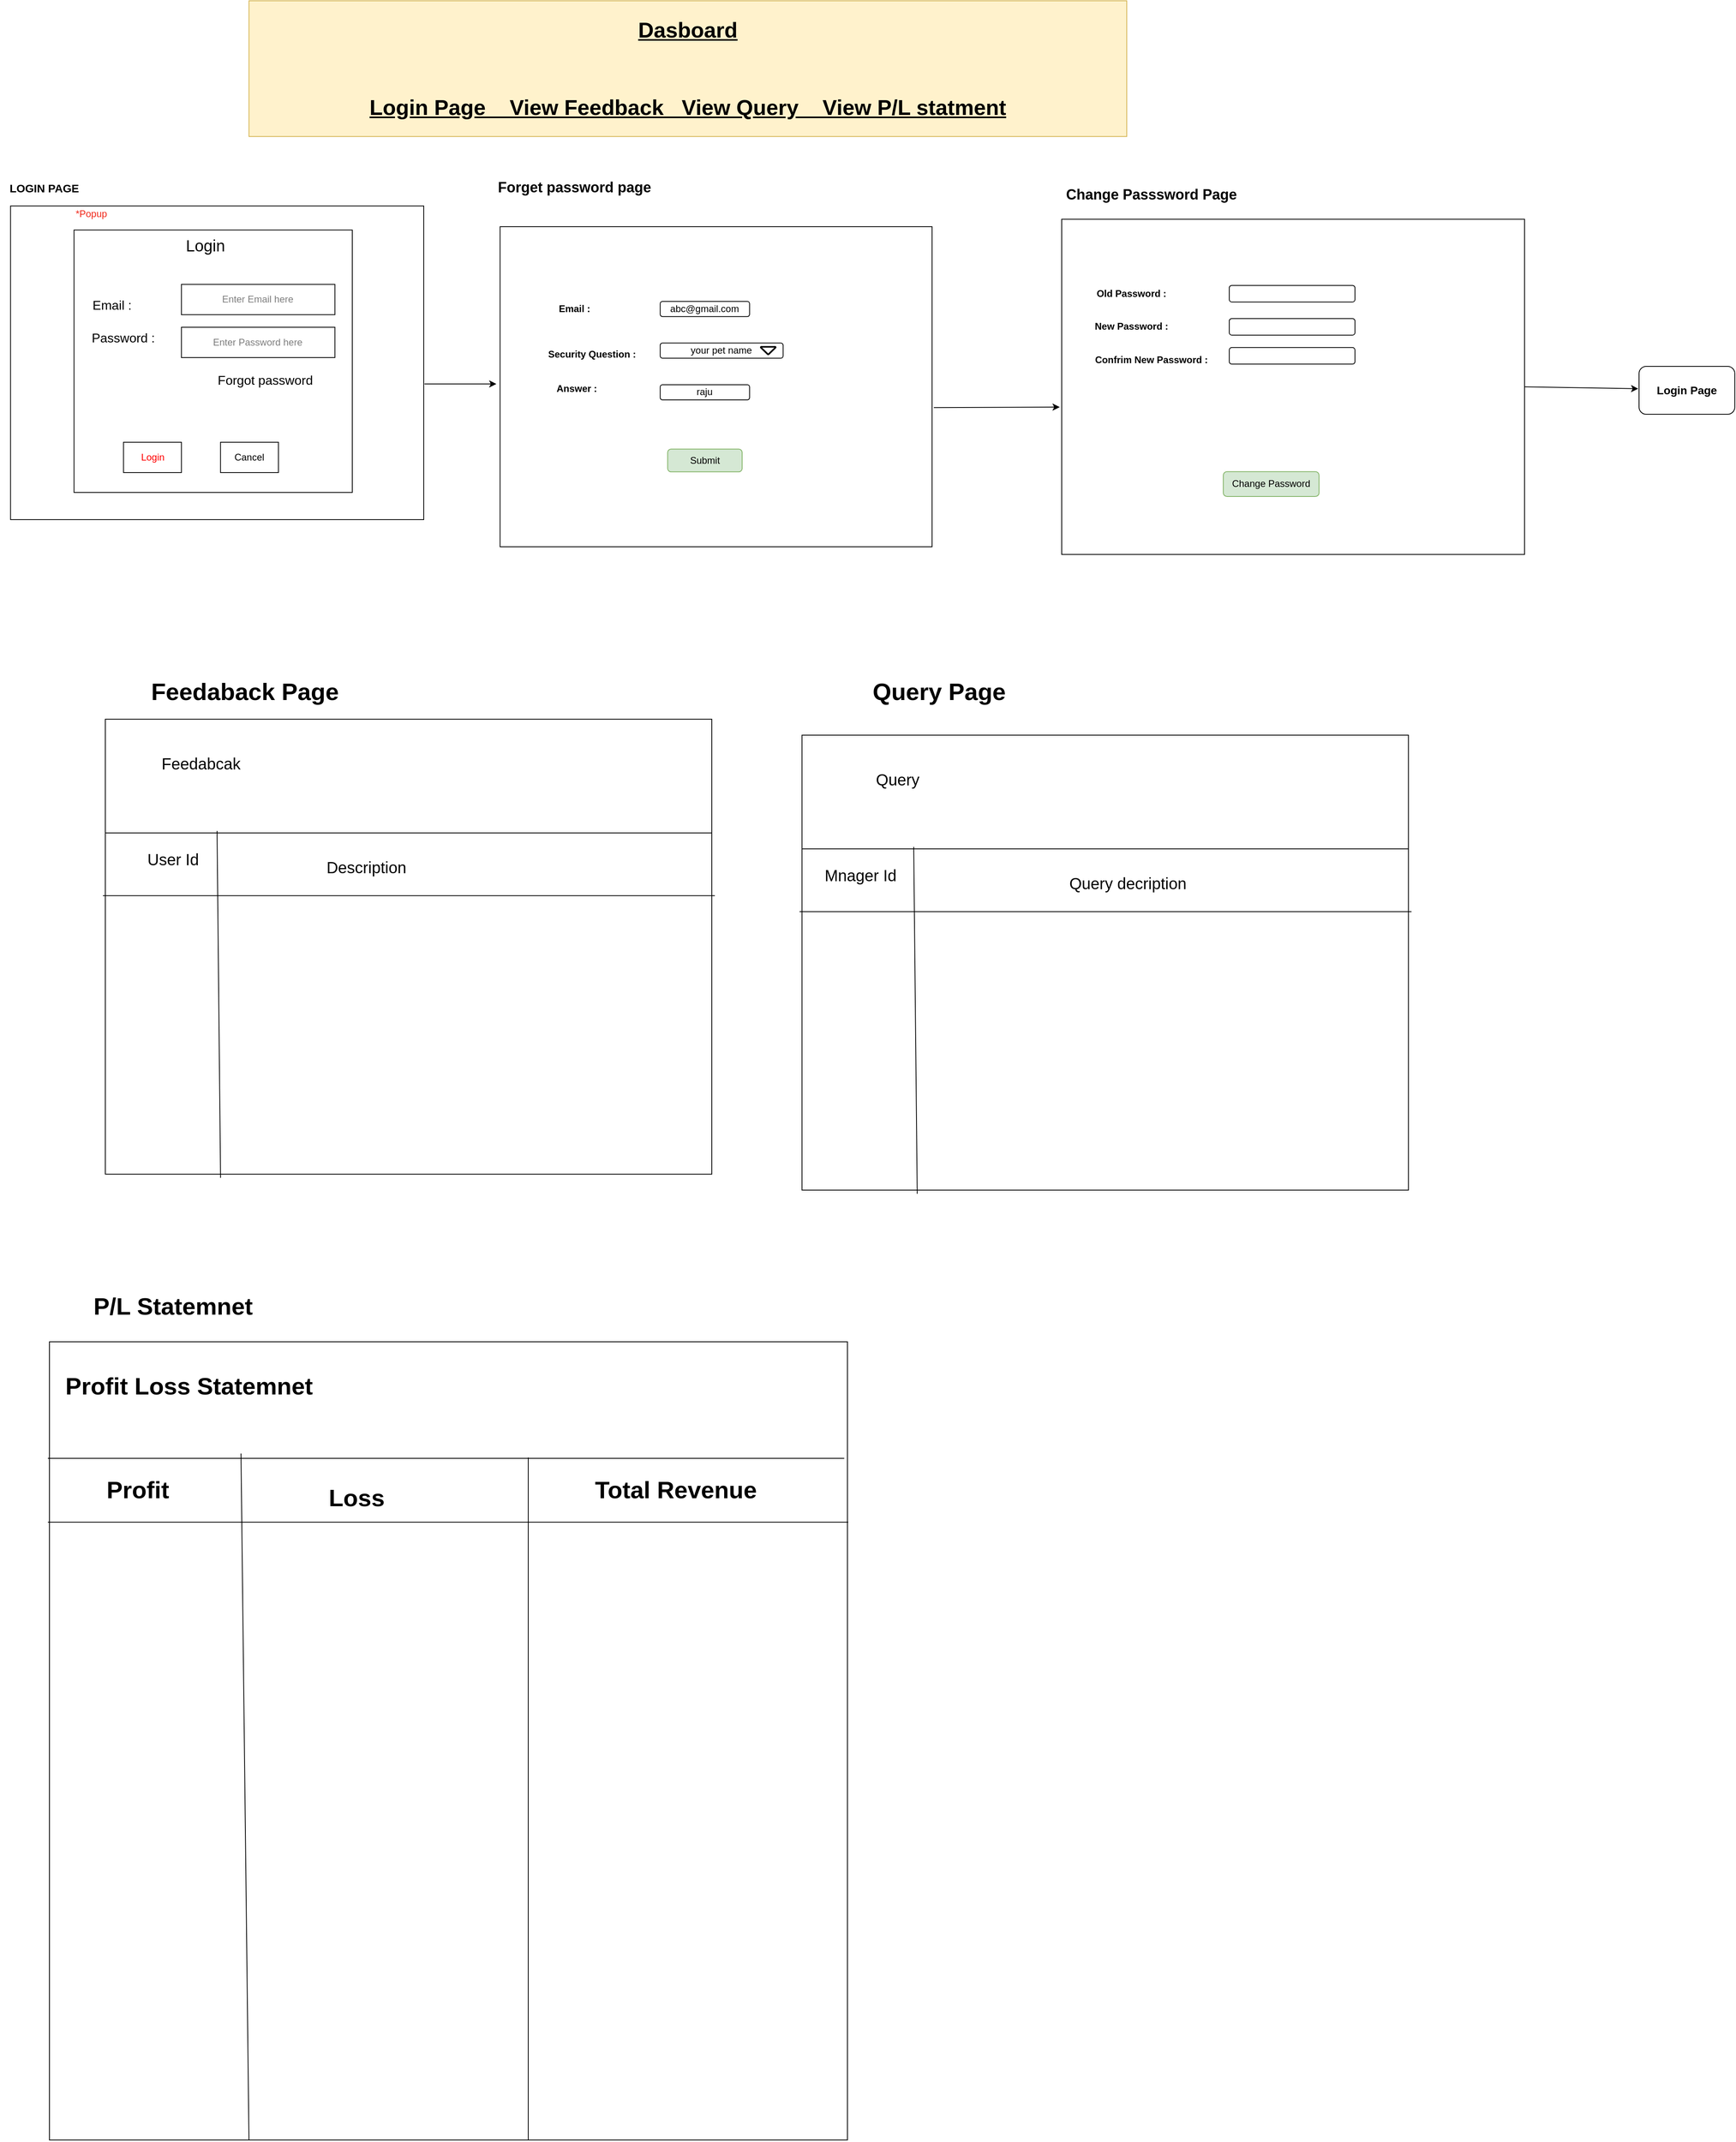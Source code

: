 <mxfile version="24.2.5" type="device">
  <diagram name="Page-1" id="BRu_jPk0xu0-nfqMM_ob">
    <mxGraphModel dx="4100" dy="4842" grid="1" gridSize="10" guides="1" tooltips="1" connect="1" arrows="1" fold="1" page="0" pageScale="1" pageWidth="850" pageHeight="1100" math="0" shadow="0">
      <root>
        <mxCell id="0" />
        <mxCell id="1" parent="0" />
        <mxCell id="1kAJ-ZMQThqI9q0mJajA-1" value="" style="group" vertex="1" connectable="0" parent="1">
          <mxGeometry x="-1870" y="-3219.997" width="529" height="429.987" as="geometry" />
        </mxCell>
        <mxCell id="1kAJ-ZMQThqI9q0mJajA-2" value="" style="rounded=0;whiteSpace=wrap;html=1;" vertex="1" parent="1kAJ-ZMQThqI9q0mJajA-1">
          <mxGeometry x="11.236" y="37.03" width="517.764" height="392.957" as="geometry" />
        </mxCell>
        <mxCell id="1kAJ-ZMQThqI9q0mJajA-3" value="" style="rounded=0;whiteSpace=wrap;html=1;fontStyle=1" vertex="1" parent="1kAJ-ZMQThqI9q0mJajA-1">
          <mxGeometry x="90.776" y="67.156" width="348.704" height="328.774" as="geometry" />
        </mxCell>
        <mxCell id="1kAJ-ZMQThqI9q0mJajA-4" value="Login" style="text;html=1;align=center;verticalAlign=middle;resizable=0;points=[];autosize=1;strokeColor=none;fillColor=none;fontSize=20;" vertex="1" parent="1kAJ-ZMQThqI9q0mJajA-1">
          <mxGeometry x="221.124" y="68.466" width="67" height="36" as="geometry" />
        </mxCell>
        <mxCell id="1kAJ-ZMQThqI9q0mJajA-5" value="Enter Password here" style="rounded=0;whiteSpace=wrap;html=1;textOpacity=50;" vertex="1" parent="1kAJ-ZMQThqI9q0mJajA-1">
          <mxGeometry x="225.358" y="188.973" width="192.347" height="37.986" as="geometry" />
        </mxCell>
        <mxCell id="1kAJ-ZMQThqI9q0mJajA-6" value="&lt;font style=&quot;font-size: 16px;&quot;&gt;Password :&lt;/font&gt;" style="text;html=1;align=center;verticalAlign=middle;resizable=0;points=[];autosize=1;strokeColor=none;fillColor=none;" vertex="1" parent="1kAJ-ZMQThqI9q0mJajA-1">
          <mxGeometry x="103.175" y="186.353" width="97" height="31" as="geometry" />
        </mxCell>
        <mxCell id="1kAJ-ZMQThqI9q0mJajA-7" value="Enter Email here" style="rounded=0;whiteSpace=wrap;html=1;textOpacity=50;" vertex="1" parent="1kAJ-ZMQThqI9q0mJajA-1">
          <mxGeometry x="225.358" y="135.269" width="192.347" height="37.986" as="geometry" />
        </mxCell>
        <mxCell id="1kAJ-ZMQThqI9q0mJajA-8" value="&lt;font style=&quot;font-size: 16px;&quot;&gt;Email :&lt;/font&gt;" style="text;html=1;align=center;verticalAlign=middle;resizable=0;points=[];autosize=1;strokeColor=none;fillColor=none;" vertex="1" parent="1kAJ-ZMQThqI9q0mJajA-1">
          <mxGeometry x="104.385" y="145.748" width="67" height="31" as="geometry" />
        </mxCell>
        <mxCell id="1kAJ-ZMQThqI9q0mJajA-9" value="&lt;font color=&quot;#ff0000&quot;&gt;Login&lt;/font&gt;" style="rounded=0;whiteSpace=wrap;html=1;" vertex="1" parent="1kAJ-ZMQThqI9q0mJajA-1">
          <mxGeometry x="152.774" y="333.057" width="72.584" height="37.986" as="geometry" />
        </mxCell>
        <mxCell id="1kAJ-ZMQThqI9q0mJajA-10" value="Cancel" style="rounded=0;whiteSpace=wrap;html=1;" vertex="1" parent="1kAJ-ZMQThqI9q0mJajA-1">
          <mxGeometry x="274.352" y="333.057" width="72.584" height="37.986" as="geometry" />
        </mxCell>
        <mxCell id="1kAJ-ZMQThqI9q0mJajA-11" value="&lt;span style=&quot;font-size: 16px;&quot;&gt;Forgot password&lt;/span&gt;" style="text;html=1;align=center;verticalAlign=middle;resizable=0;points=[];autosize=1;strokeColor=none;fillColor=none;" vertex="1" parent="1kAJ-ZMQThqI9q0mJajA-1">
          <mxGeometry x="260.0" y="239.993" width="140" height="30" as="geometry" />
        </mxCell>
        <mxCell id="1kAJ-ZMQThqI9q0mJajA-12" value="&lt;font style=&quot;font-size: 12px;&quot;&gt;*Popup&lt;/font&gt;" style="text;html=1;align=center;verticalAlign=middle;resizable=0;points=[];autosize=1;strokeColor=none;fillColor=none;fontColor=#f02719;" vertex="1" parent="1kAJ-ZMQThqI9q0mJajA-1">
          <mxGeometry x="83.82" y="34.41" width="57" height="26" as="geometry" />
        </mxCell>
        <mxCell id="1kAJ-ZMQThqI9q0mJajA-13" value="&lt;b style=&quot;font-size: 14px;&quot;&gt;LOGIN PAGE&lt;/b&gt;" style="text;html=1;align=center;verticalAlign=middle;resizable=0;points=[];autosize=1;strokeColor=none;fillColor=none;" vertex="1" parent="1kAJ-ZMQThqI9q0mJajA-1">
          <mxGeometry x="-2" width="110" height="30" as="geometry" />
        </mxCell>
        <mxCell id="1kAJ-ZMQThqI9q0mJajA-14" value="" style="group" vertex="1" connectable="0" parent="1">
          <mxGeometry x="-1250" y="-3220" width="650" height="540" as="geometry" />
        </mxCell>
        <mxCell id="1kAJ-ZMQThqI9q0mJajA-15" value="&lt;b&gt;&lt;font style=&quot;font-size: 18px;&quot;&gt;Forget password page&lt;/font&gt;&lt;/b&gt;" style="text;strokeColor=none;align=center;fillColor=none;html=1;verticalAlign=middle;whiteSpace=wrap;rounded=0;" vertex="1" parent="1kAJ-ZMQThqI9q0mJajA-14">
          <mxGeometry width="196.018" height="28.472" as="geometry" />
        </mxCell>
        <mxCell id="1kAJ-ZMQThqI9q0mJajA-16" value="" style="rounded=0;whiteSpace=wrap;html=1;" vertex="1" parent="1kAJ-ZMQThqI9q0mJajA-14">
          <mxGeometry x="4.67" y="63" width="541.38" height="401" as="geometry" />
        </mxCell>
        <mxCell id="1kAJ-ZMQThqI9q0mJajA-17" value="&lt;b&gt;Email :&lt;/b&gt;" style="text;strokeColor=none;align=center;fillColor=none;html=1;verticalAlign=middle;whiteSpace=wrap;rounded=0;" vertex="1" parent="1kAJ-ZMQThqI9q0mJajA-14">
          <mxGeometry x="70.006" y="151.849" width="56.005" height="28.472" as="geometry" />
        </mxCell>
        <mxCell id="1kAJ-ZMQThqI9q0mJajA-18" value="&lt;b&gt;Security Question :&lt;/b&gt;" style="text;strokeColor=none;align=center;fillColor=none;html=1;verticalAlign=middle;whiteSpace=wrap;rounded=0;" vertex="1" parent="1kAJ-ZMQThqI9q0mJajA-14">
          <mxGeometry x="58" y="208.79" width="124.02" height="28.47" as="geometry" />
        </mxCell>
        <mxCell id="1kAJ-ZMQThqI9q0mJajA-19" value="&lt;b&gt;Answer :&amp;nbsp;&lt;/b&gt;" style="text;strokeColor=none;align=center;fillColor=none;html=1;verticalAlign=middle;whiteSpace=wrap;rounded=0;" vertex="1" parent="1kAJ-ZMQThqI9q0mJajA-14">
          <mxGeometry x="70.006" y="251.5" width="65.339" height="28.472" as="geometry" />
        </mxCell>
        <mxCell id="1kAJ-ZMQThqI9q0mJajA-20" value="abc@gmail.com" style="rounded=1;whiteSpace=wrap;html=1;" vertex="1" parent="1kAJ-ZMQThqI9q0mJajA-14">
          <mxGeometry x="205.352" y="156.594" width="112.01" height="18.981" as="geometry" />
        </mxCell>
        <mxCell id="1kAJ-ZMQThqI9q0mJajA-21" value="your pet name" style="rounded=1;whiteSpace=wrap;html=1;" vertex="1" parent="1kAJ-ZMQThqI9q0mJajA-14">
          <mxGeometry x="205.352" y="208.792" width="154.014" height="18.981" as="geometry" />
        </mxCell>
        <mxCell id="1kAJ-ZMQThqI9q0mJajA-22" value="raju" style="rounded=1;whiteSpace=wrap;html=1;" vertex="1" parent="1kAJ-ZMQThqI9q0mJajA-14">
          <mxGeometry x="205.352" y="260.991" width="112.01" height="18.981" as="geometry" />
        </mxCell>
        <mxCell id="1kAJ-ZMQThqI9q0mJajA-23" value="" style="strokeWidth=2;html=1;shape=mxgraph.flowchart.merge_or_storage;whiteSpace=wrap;" vertex="1" parent="1kAJ-ZMQThqI9q0mJajA-14">
          <mxGeometry x="331.364" y="213.538" width="18.668" height="9.491" as="geometry" />
        </mxCell>
        <mxCell id="1kAJ-ZMQThqI9q0mJajA-24" value="Submit" style="rounded=1;whiteSpace=wrap;html=1;fillColor=#d5e8d4;strokeColor=#82b366;" vertex="1" parent="1kAJ-ZMQThqI9q0mJajA-14">
          <mxGeometry x="214.686" y="341.66" width="93.342" height="28.472" as="geometry" />
        </mxCell>
        <mxCell id="1kAJ-ZMQThqI9q0mJajA-25" value="" style="group" vertex="1" connectable="0" parent="1">
          <mxGeometry x="-549" y="-3213.002" width="587.5" height="466.615" as="geometry" />
        </mxCell>
        <mxCell id="1kAJ-ZMQThqI9q0mJajA-26" value="" style="rounded=0;whiteSpace=wrap;html=1;" vertex="1" parent="1kAJ-ZMQThqI9q0mJajA-25">
          <mxGeometry x="7.5" y="46.662" width="580" height="419.954" as="geometry" />
        </mxCell>
        <mxCell id="1kAJ-ZMQThqI9q0mJajA-27" value="&lt;b&gt;Old Password :&lt;/b&gt;" style="text;strokeColor=none;align=center;fillColor=none;html=1;verticalAlign=middle;whiteSpace=wrap;rounded=0;" vertex="1" parent="1kAJ-ZMQThqI9q0mJajA-25">
          <mxGeometry x="35" y="124.431" width="120" height="31.108" as="geometry" />
        </mxCell>
        <mxCell id="1kAJ-ZMQThqI9q0mJajA-28" value="" style="rounded=1;whiteSpace=wrap;html=1;" vertex="1" parent="1kAJ-ZMQThqI9q0mJajA-25">
          <mxGeometry x="217.5" y="129.615" width="157.5" height="20.738" as="geometry" />
        </mxCell>
        <mxCell id="1kAJ-ZMQThqI9q0mJajA-29" value="Change Password" style="rounded=1;whiteSpace=wrap;html=1;fillColor=#d5e8d4;strokeColor=#82b366;" vertex="1" parent="1kAJ-ZMQThqI9q0mJajA-25">
          <mxGeometry x="210" y="362.923" width="120" height="31.108" as="geometry" />
        </mxCell>
        <mxCell id="1kAJ-ZMQThqI9q0mJajA-30" value="&lt;b&gt;&lt;font style=&quot;font-size: 18px;&quot;&gt;Change Passsword Page&lt;/font&gt;&lt;/b&gt;" style="text;strokeColor=none;align=center;fillColor=none;html=1;verticalAlign=middle;whiteSpace=wrap;rounded=0;" vertex="1" parent="1kAJ-ZMQThqI9q0mJajA-25">
          <mxGeometry width="240" height="31.108" as="geometry" />
        </mxCell>
        <mxCell id="1kAJ-ZMQThqI9q0mJajA-31" value="" style="rounded=1;whiteSpace=wrap;html=1;" vertex="1" parent="1kAJ-ZMQThqI9q0mJajA-25">
          <mxGeometry x="217.5" y="207.385" width="157.5" height="20.738" as="geometry" />
        </mxCell>
        <mxCell id="1kAJ-ZMQThqI9q0mJajA-32" value="&lt;b&gt;New Password :&lt;/b&gt;" style="text;strokeColor=none;align=center;fillColor=none;html=1;verticalAlign=middle;whiteSpace=wrap;rounded=0;" vertex="1" parent="1kAJ-ZMQThqI9q0mJajA-25">
          <mxGeometry x="40" y="165.908" width="110" height="31.108" as="geometry" />
        </mxCell>
        <mxCell id="1kAJ-ZMQThqI9q0mJajA-33" value="" style="rounded=1;whiteSpace=wrap;html=1;" vertex="1" parent="1kAJ-ZMQThqI9q0mJajA-25">
          <mxGeometry x="217.5" y="171.092" width="157.5" height="20.738" as="geometry" />
        </mxCell>
        <mxCell id="1kAJ-ZMQThqI9q0mJajA-34" value="&lt;b&gt;Confrim New Password :&lt;/b&gt;" style="text;strokeColor=none;align=center;fillColor=none;html=1;verticalAlign=middle;whiteSpace=wrap;rounded=0;" vertex="1" parent="1kAJ-ZMQThqI9q0mJajA-25">
          <mxGeometry x="45" y="207.385" width="150" height="31.108" as="geometry" />
        </mxCell>
        <mxCell id="1kAJ-ZMQThqI9q0mJajA-35" value="" style="endArrow=classic;html=1;rounded=0;exitX=1.004;exitY=0.565;exitDx=0;exitDy=0;exitPerimeter=0;" edge="1" parent="1" source="1kAJ-ZMQThqI9q0mJajA-16">
          <mxGeometry width="50" height="50" relative="1" as="geometry">
            <mxPoint x="-832" y="-2841" as="sourcePoint" />
            <mxPoint x="-544" y="-2931" as="targetPoint" />
          </mxGeometry>
        </mxCell>
        <mxCell id="1kAJ-ZMQThqI9q0mJajA-36" value="" style="endArrow=classic;html=1;rounded=0;exitX=1;exitY=0.5;exitDx=0;exitDy=0;" edge="1" parent="1" source="1kAJ-ZMQThqI9q0mJajA-26">
          <mxGeometry width="50" height="50" relative="1" as="geometry">
            <mxPoint x="-158" y="-2918" as="sourcePoint" />
            <mxPoint x="181" y="-2954" as="targetPoint" />
          </mxGeometry>
        </mxCell>
        <mxCell id="1kAJ-ZMQThqI9q0mJajA-37" value="&lt;b&gt;&lt;font style=&quot;font-size: 14px;&quot;&gt;Login Page&lt;/font&gt;&lt;/b&gt;" style="rounded=1;whiteSpace=wrap;html=1;" vertex="1" parent="1">
          <mxGeometry x="182" y="-2982" width="120" height="60" as="geometry" />
        </mxCell>
        <mxCell id="1kAJ-ZMQThqI9q0mJajA-39" value="&lt;u style=&quot;font-size: 27px;&quot;&gt;&lt;b&gt;Dasboard&lt;/b&gt;&lt;/u&gt;&lt;div&gt;&lt;u style=&quot;font-size: 27px;&quot;&gt;&lt;b&gt;&lt;br&gt;&lt;/b&gt;&lt;/u&gt;&lt;/div&gt;&lt;div&gt;&lt;u style=&quot;font-size: 27px;&quot;&gt;&lt;b&gt;&lt;br&gt;&lt;/b&gt;&lt;/u&gt;&lt;/div&gt;&lt;div&gt;&lt;u style=&quot;font-size: 27px;&quot;&gt;&lt;b&gt;Login Page&amp;nbsp; &amp;nbsp; View Feedback&amp;nbsp; &amp;nbsp;View Query&amp;nbsp; &amp;nbsp; View P/L statment&lt;/b&gt;&lt;/u&gt;&lt;/div&gt;" style="rounded=0;whiteSpace=wrap;html=1;fillColor=#fff2cc;strokeColor=#d6b656;" vertex="1" parent="1">
          <mxGeometry x="-1560" y="-3440" width="1100" height="170" as="geometry" />
        </mxCell>
        <mxCell id="1kAJ-ZMQThqI9q0mJajA-47" value="" style="rounded=0;whiteSpace=wrap;html=1;" vertex="1" parent="1">
          <mxGeometry x="-866.96" y="-2520" width="760" height="570" as="geometry" />
        </mxCell>
        <mxCell id="1kAJ-ZMQThqI9q0mJajA-48" value="&lt;font style=&quot;font-size: 20px;&quot;&gt;Query&lt;/font&gt;" style="text;strokeColor=none;align=center;fillColor=none;html=1;verticalAlign=middle;whiteSpace=wrap;rounded=0;" vertex="1" parent="1">
          <mxGeometry x="-776.96" y="-2480" width="60" height="30" as="geometry" />
        </mxCell>
        <mxCell id="1kAJ-ZMQThqI9q0mJajA-49" value="" style="endArrow=none;html=1;rounded=0;exitX=0;exitY=0.25;exitDx=0;exitDy=0;entryX=1;entryY=0.25;entryDx=0;entryDy=0;" edge="1" parent="1" source="1kAJ-ZMQThqI9q0mJajA-47" target="1kAJ-ZMQThqI9q0mJajA-47">
          <mxGeometry width="50" height="50" relative="1" as="geometry">
            <mxPoint x="-56.96" y="-2400" as="sourcePoint" />
            <mxPoint x="-6.96" y="-2450" as="targetPoint" />
          </mxGeometry>
        </mxCell>
        <mxCell id="1kAJ-ZMQThqI9q0mJajA-50" value="" style="endArrow=none;html=1;rounded=0;entryX=0.19;entryY=1.008;entryDx=0;entryDy=0;entryPerimeter=0;" edge="1" parent="1" target="1kAJ-ZMQThqI9q0mJajA-47">
          <mxGeometry width="50" height="50" relative="1" as="geometry">
            <mxPoint x="-726.96" y="-2380" as="sourcePoint" />
            <mxPoint x="-6.96" y="-2450" as="targetPoint" />
          </mxGeometry>
        </mxCell>
        <mxCell id="1kAJ-ZMQThqI9q0mJajA-51" value="" style="endArrow=none;html=1;rounded=0;exitX=-0.004;exitY=0.388;exitDx=0;exitDy=0;exitPerimeter=0;entryX=1.005;entryY=0.388;entryDx=0;entryDy=0;entryPerimeter=0;" edge="1" parent="1" source="1kAJ-ZMQThqI9q0mJajA-47" target="1kAJ-ZMQThqI9q0mJajA-47">
          <mxGeometry width="50" height="50" relative="1" as="geometry">
            <mxPoint x="-56.96" y="-2400" as="sourcePoint" />
            <mxPoint x="-6.96" y="-2450" as="targetPoint" />
          </mxGeometry>
        </mxCell>
        <mxCell id="1kAJ-ZMQThqI9q0mJajA-52" value="&lt;font style=&quot;font-size: 20px;&quot;&gt;Mnager Id&lt;/font&gt;" style="text;strokeColor=none;align=center;fillColor=none;html=1;verticalAlign=middle;whiteSpace=wrap;rounded=0;" vertex="1" parent="1">
          <mxGeometry x="-850" y="-2360" width="113.04" height="30" as="geometry" />
        </mxCell>
        <mxCell id="1kAJ-ZMQThqI9q0mJajA-53" value="&lt;font style=&quot;font-size: 20px;&quot;&gt;Query decription&lt;/font&gt;" style="text;strokeColor=none;align=center;fillColor=none;html=1;verticalAlign=middle;whiteSpace=wrap;rounded=0;" vertex="1" parent="1">
          <mxGeometry x="-566.96" y="-2350" width="216.96" height="30" as="geometry" />
        </mxCell>
        <mxCell id="1kAJ-ZMQThqI9q0mJajA-54" value="" style="whiteSpace=wrap;html=1;aspect=fixed;" vertex="1" parent="1">
          <mxGeometry x="-1810" y="-1760" width="1000" height="1000" as="geometry" />
        </mxCell>
        <mxCell id="1kAJ-ZMQThqI9q0mJajA-55" value="&lt;b&gt;&lt;font style=&quot;font-size: 30px;&quot;&gt;Profit Loss Statemnet&lt;/font&gt;&lt;/b&gt;" style="text;strokeColor=none;align=center;fillColor=none;html=1;verticalAlign=middle;whiteSpace=wrap;rounded=0;" vertex="1" parent="1">
          <mxGeometry x="-1800" y="-1720" width="330" height="30" as="geometry" />
        </mxCell>
        <mxCell id="1kAJ-ZMQThqI9q0mJajA-59" value="" style="group" vertex="1" connectable="0" parent="1">
          <mxGeometry x="-1740" y="-2590" width="760" height="620" as="geometry" />
        </mxCell>
        <mxCell id="1kAJ-ZMQThqI9q0mJajA-40" value="" style="rounded=0;whiteSpace=wrap;html=1;" vertex="1" parent="1kAJ-ZMQThqI9q0mJajA-59">
          <mxGeometry y="50" width="760" height="570" as="geometry" />
        </mxCell>
        <mxCell id="1kAJ-ZMQThqI9q0mJajA-41" value="&lt;font style=&quot;font-size: 20px;&quot;&gt;Feedabcak&lt;/font&gt;" style="text;strokeColor=none;align=center;fillColor=none;html=1;verticalAlign=middle;whiteSpace=wrap;rounded=0;" vertex="1" parent="1kAJ-ZMQThqI9q0mJajA-59">
          <mxGeometry x="90" y="90" width="60" height="30" as="geometry" />
        </mxCell>
        <mxCell id="1kAJ-ZMQThqI9q0mJajA-42" value="" style="endArrow=none;html=1;rounded=0;exitX=0;exitY=0.25;exitDx=0;exitDy=0;entryX=1;entryY=0.25;entryDx=0;entryDy=0;" edge="1" parent="1kAJ-ZMQThqI9q0mJajA-59" source="1kAJ-ZMQThqI9q0mJajA-40" target="1kAJ-ZMQThqI9q0mJajA-40">
          <mxGeometry width="50" height="50" relative="1" as="geometry">
            <mxPoint x="810" y="170" as="sourcePoint" />
            <mxPoint x="860" y="120" as="targetPoint" />
          </mxGeometry>
        </mxCell>
        <mxCell id="1kAJ-ZMQThqI9q0mJajA-43" value="" style="endArrow=none;html=1;rounded=0;entryX=0.19;entryY=1.008;entryDx=0;entryDy=0;entryPerimeter=0;" edge="1" parent="1kAJ-ZMQThqI9q0mJajA-59" target="1kAJ-ZMQThqI9q0mJajA-40">
          <mxGeometry width="50" height="50" relative="1" as="geometry">
            <mxPoint x="140" y="190" as="sourcePoint" />
            <mxPoint x="860" y="120" as="targetPoint" />
          </mxGeometry>
        </mxCell>
        <mxCell id="1kAJ-ZMQThqI9q0mJajA-44" value="" style="endArrow=none;html=1;rounded=0;exitX=-0.004;exitY=0.388;exitDx=0;exitDy=0;exitPerimeter=0;entryX=1.005;entryY=0.388;entryDx=0;entryDy=0;entryPerimeter=0;" edge="1" parent="1kAJ-ZMQThqI9q0mJajA-59" source="1kAJ-ZMQThqI9q0mJajA-40" target="1kAJ-ZMQThqI9q0mJajA-40">
          <mxGeometry width="50" height="50" relative="1" as="geometry">
            <mxPoint x="810" y="170" as="sourcePoint" />
            <mxPoint x="860" y="120" as="targetPoint" />
          </mxGeometry>
        </mxCell>
        <mxCell id="1kAJ-ZMQThqI9q0mJajA-45" value="&lt;font style=&quot;font-size: 20px;&quot;&gt;User Id&lt;/font&gt;" style="text;strokeColor=none;align=center;fillColor=none;html=1;verticalAlign=middle;whiteSpace=wrap;rounded=0;" vertex="1" parent="1kAJ-ZMQThqI9q0mJajA-59">
          <mxGeometry x="40" y="210" width="90" height="30" as="geometry" />
        </mxCell>
        <mxCell id="1kAJ-ZMQThqI9q0mJajA-46" value="&lt;font style=&quot;font-size: 20px;&quot;&gt;Description&amp;nbsp;&lt;/font&gt;" style="text;strokeColor=none;align=center;fillColor=none;html=1;verticalAlign=middle;whiteSpace=wrap;rounded=0;" vertex="1" parent="1kAJ-ZMQThqI9q0mJajA-59">
          <mxGeometry x="300" y="220" width="60" height="30" as="geometry" />
        </mxCell>
        <mxCell id="1kAJ-ZMQThqI9q0mJajA-56" value="&lt;b&gt;&lt;font style=&quot;font-size: 30px;&quot;&gt;Feedaback Page&lt;/font&gt;&lt;/b&gt;" style="text;strokeColor=none;align=center;fillColor=none;html=1;verticalAlign=middle;whiteSpace=wrap;rounded=0;" vertex="1" parent="1kAJ-ZMQThqI9q0mJajA-59">
          <mxGeometry x="10" width="330" height="30" as="geometry" />
        </mxCell>
        <mxCell id="1kAJ-ZMQThqI9q0mJajA-60" value="" style="endArrow=classic;html=1;rounded=0;" edge="1" parent="1">
          <mxGeometry width="50" height="50" relative="1" as="geometry">
            <mxPoint x="-1340" y="-2960" as="sourcePoint" />
            <mxPoint x="-1250" y="-2960" as="targetPoint" />
          </mxGeometry>
        </mxCell>
        <mxCell id="1kAJ-ZMQThqI9q0mJajA-79" value="" style="endArrow=none;html=1;rounded=0;exitX=-0.002;exitY=0.146;exitDx=0;exitDy=0;exitPerimeter=0;entryX=0.996;entryY=0.146;entryDx=0;entryDy=0;entryPerimeter=0;" edge="1" parent="1" source="1kAJ-ZMQThqI9q0mJajA-54" target="1kAJ-ZMQThqI9q0mJajA-54">
          <mxGeometry width="50" height="50" relative="1" as="geometry">
            <mxPoint x="-1090" y="-1310" as="sourcePoint" />
            <mxPoint x="-1040" y="-1360" as="targetPoint" />
          </mxGeometry>
        </mxCell>
        <mxCell id="1kAJ-ZMQThqI9q0mJajA-80" value="&lt;b&gt;&lt;font style=&quot;font-size: 30px;&quot;&gt;P/L Statemnet&lt;/font&gt;&lt;/b&gt;" style="text;strokeColor=none;align=center;fillColor=none;html=1;verticalAlign=middle;whiteSpace=wrap;rounded=0;" vertex="1" parent="1">
          <mxGeometry x="-1820" y="-1820" width="330" height="30" as="geometry" />
        </mxCell>
        <mxCell id="1kAJ-ZMQThqI9q0mJajA-81" value="" style="endArrow=none;html=1;rounded=0;exitX=0.25;exitY=1;exitDx=0;exitDy=0;" edge="1" parent="1" source="1kAJ-ZMQThqI9q0mJajA-54">
          <mxGeometry width="50" height="50" relative="1" as="geometry">
            <mxPoint x="-1090" y="-1310" as="sourcePoint" />
            <mxPoint x="-1570" y="-1620" as="targetPoint" />
          </mxGeometry>
        </mxCell>
        <mxCell id="1kAJ-ZMQThqI9q0mJajA-86" value="" style="endArrow=none;html=1;rounded=0;exitX=0.58;exitY=1.005;exitDx=0;exitDy=0;exitPerimeter=0;" edge="1" parent="1">
          <mxGeometry width="50" height="50" relative="1" as="geometry">
            <mxPoint x="-1210" y="-760" as="sourcePoint" />
            <mxPoint x="-1210" y="-1615" as="targetPoint" />
          </mxGeometry>
        </mxCell>
        <mxCell id="1kAJ-ZMQThqI9q0mJajA-87" value="" style="endArrow=none;html=1;rounded=0;exitX=-0.002;exitY=0.226;exitDx=0;exitDy=0;exitPerimeter=0;entryX=1.001;entryY=0.226;entryDx=0;entryDy=0;entryPerimeter=0;" edge="1" parent="1" source="1kAJ-ZMQThqI9q0mJajA-54" target="1kAJ-ZMQThqI9q0mJajA-54">
          <mxGeometry width="50" height="50" relative="1" as="geometry">
            <mxPoint x="-1090" y="-1190" as="sourcePoint" />
            <mxPoint x="-1040" y="-1240" as="targetPoint" />
          </mxGeometry>
        </mxCell>
        <mxCell id="1kAJ-ZMQThqI9q0mJajA-88" value="&lt;b&gt;&lt;font style=&quot;font-size: 30px;&quot;&gt;Profit&amp;nbsp;&lt;/font&gt;&lt;/b&gt;" style="text;strokeColor=none;align=center;fillColor=none;html=1;verticalAlign=middle;whiteSpace=wrap;rounded=0;" vertex="1" parent="1">
          <mxGeometry x="-1800" y="-1590" width="210" height="30" as="geometry" />
        </mxCell>
        <mxCell id="1kAJ-ZMQThqI9q0mJajA-90" value="&lt;b&gt;&lt;font style=&quot;font-size: 30px;&quot;&gt;Loss&lt;/font&gt;&lt;/b&gt;" style="text;strokeColor=none;align=center;fillColor=none;html=1;verticalAlign=middle;whiteSpace=wrap;rounded=0;" vertex="1" parent="1">
          <mxGeometry x="-1530" y="-1580" width="210" height="30" as="geometry" />
        </mxCell>
        <mxCell id="1kAJ-ZMQThqI9q0mJajA-91" value="&lt;b&gt;&lt;font style=&quot;font-size: 30px;&quot;&gt;Total Revenue&lt;/font&gt;&lt;/b&gt;" style="text;strokeColor=none;align=center;fillColor=none;html=1;verticalAlign=middle;whiteSpace=wrap;rounded=0;" vertex="1" parent="1">
          <mxGeometry x="-1130" y="-1590" width="210" height="30" as="geometry" />
        </mxCell>
        <mxCell id="1kAJ-ZMQThqI9q0mJajA-57" value="&lt;b&gt;&lt;font style=&quot;font-size: 30px;&quot;&gt;Query Page&lt;/font&gt;&lt;/b&gt;" style="text;strokeColor=none;align=center;fillColor=none;html=1;verticalAlign=middle;whiteSpace=wrap;rounded=0;" vertex="1" parent="1">
          <mxGeometry x="-860" y="-2590" width="330" height="30" as="geometry" />
        </mxCell>
      </root>
    </mxGraphModel>
  </diagram>
</mxfile>
